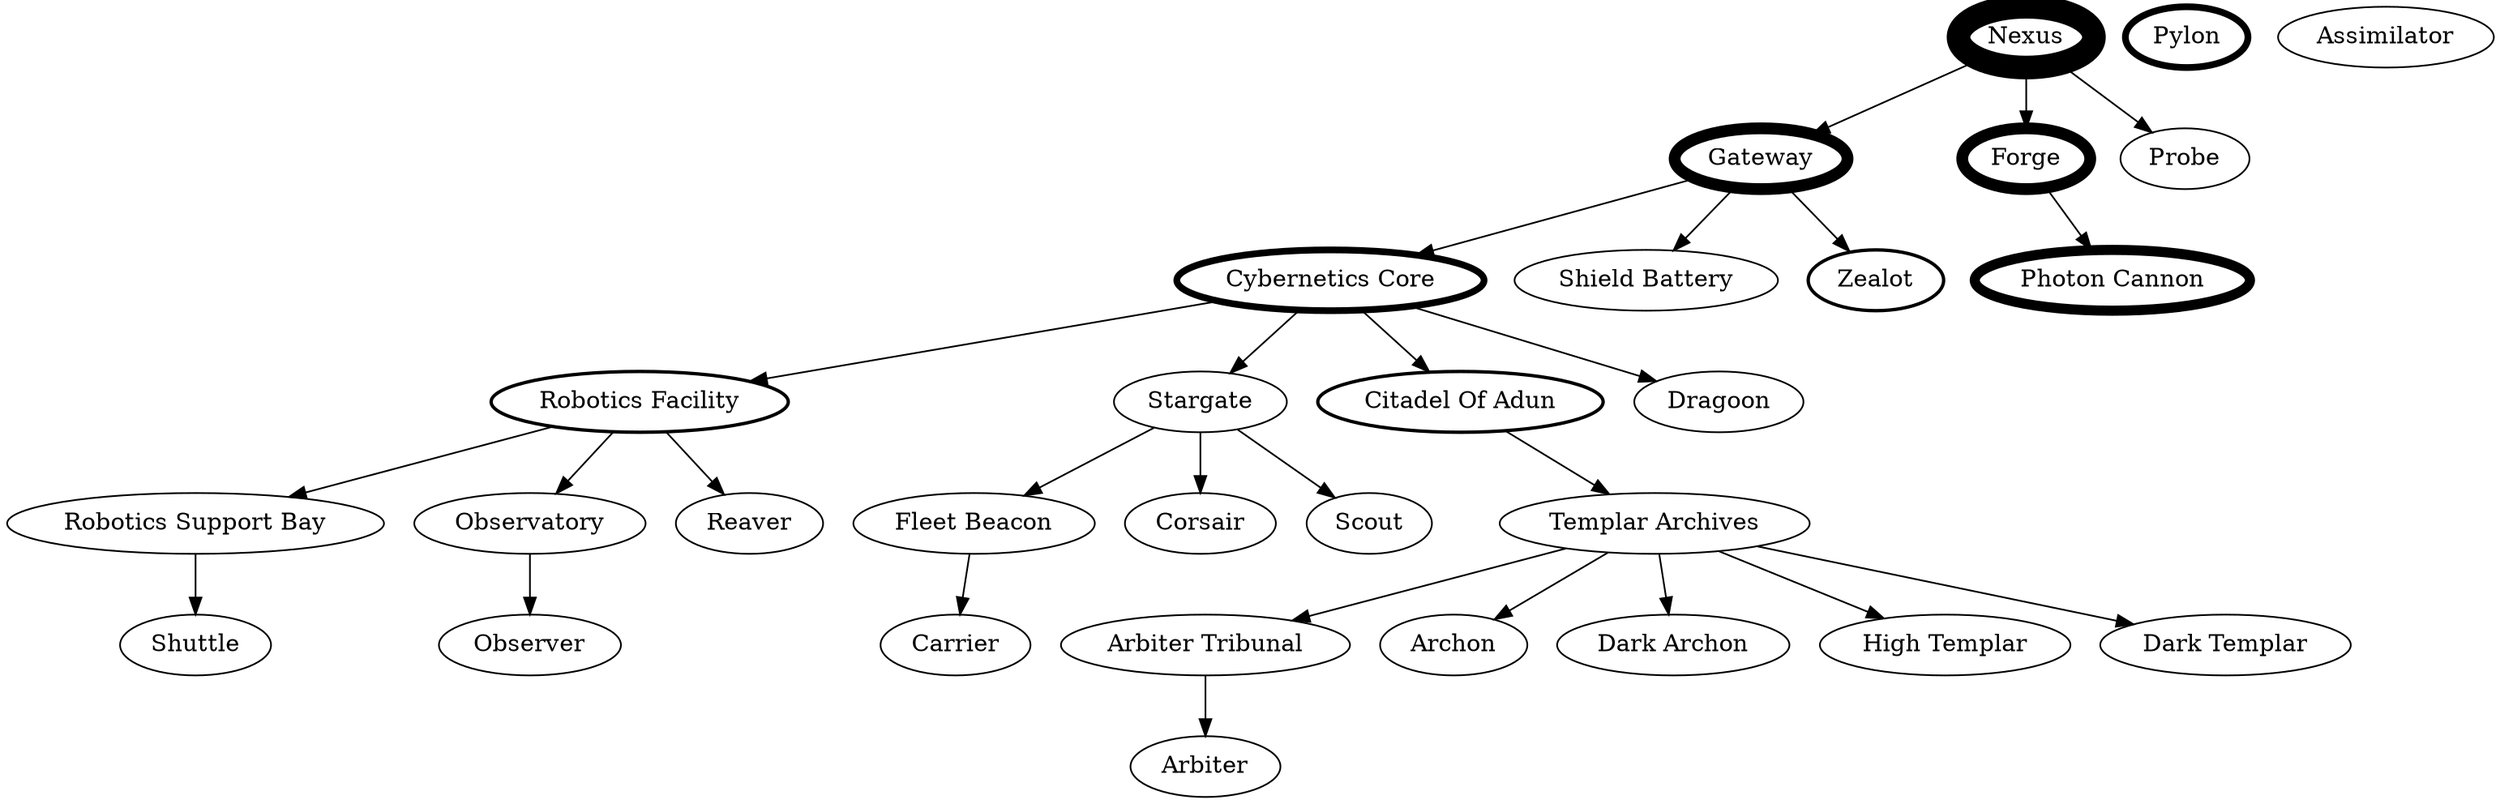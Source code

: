 digraph G {
0 [depth=0, label=Nexus, penwidth=14, strength=14, x=0, y=0, z=0];
1 [depth=2147483647, label=Pylon, penwidth=4, strength=4, x=0, y=0, z=0];
2 [depth=2147483647, label=Assimilator, penwidth=1, strength=1, x=0, y=0, z=0];
3 [depth=1, label=Gateway, penwidth=7, strength=7, x=0, y=0, z=0];
4 [depth=1, label=Forge, penwidth=7, strength=7, x=0, y=0, z=0];
5 [depth=1, label=Probe, penwidth=1, strength=1, x=0, y=0, z=0];
6 [depth=2, label="Cybernetics Core", penwidth=4, strength=4, x=0, y=0, z=0];
7 [depth=2, label="Shield Battery", penwidth=1, strength=1, x=0, y=0, z=0];
8 [depth=2, label="Photon Cannon", penwidth=6, strength=6, x=0, y=0, z=0];
9 [depth=2, label=Zealot, penwidth=2, strength=2, x=0, y=0, z=0];
10 [depth=3, label="Robotics Facility", penwidth=2, strength=2, x=0, y=0, z=0];
11 [depth=3, label=Stargate, penwidth=1, strength=1, x=0, y=0, z=0];
12 [depth=3, label="Citadel Of Adun", penwidth=2, strength=2, x=0, y=0, z=0];
13 [depth=3, label=Dragoon, penwidth=1, strength=1, x=0, y=0, z=0];
14 [depth=4, label="Robotics Support Bay", penwidth=1, strength=1, x=0, y=0, z=0];
15 [depth=4, label=Observatory, penwidth=1, strength=1, x=0, y=0, z=0];
16 [depth=4, label="Fleet Beacon", penwidth=1, strength=1, x=0, y=0, z=0];
17 [depth=4, label="Templar Archives", penwidth=1, strength=1, x=0, y=0, z=0];
18 [depth=4, label=Reaver, penwidth=1, strength=1, x=0, y=0, z=0];
19 [depth=4, label=Corsair, penwidth=1, strength=1, x=0, y=0, z=0];
20 [depth=4, label=Scout, penwidth=1, strength=1, x=0, y=0, z=0];
21 [depth=5, label="Arbiter Tribunal", penwidth=1, strength=1, x=0, y=0, z=0];
22 [depth=5, label=Shuttle, penwidth=1, strength=1, x=0, y=0, z=0];
23 [depth=5, label=Observer, penwidth=1, strength=1, x=0, y=0, z=0];
24 [depth=5, label=Carrier, penwidth=1, strength=1, x=0, y=0, z=0];
25 [depth=5, label=Archon, penwidth=1, strength=1, x=0, y=0, z=0];
26 [depth=5, label="Dark Archon", penwidth=1, strength=1, x=0, y=0, z=0];
27 [depth=5, label="High Templar", penwidth=1, strength=1, x=0, y=0, z=0];
28 [depth=5, label="Dark Templar", penwidth=1, strength=1, x=0, y=0, z=0];
29 [depth=6, label=Arbiter, penwidth=1, strength=1, x=0, y=0, z=0];
0->3 ;
0->4 ;
0->5 ;
3->6 ;
3->7 ;
4->8 ;
3->9 ;
6->10 ;
6->11 ;
6->12 ;
6->13 ;
10->14 ;
10->15 ;
11->16 ;
12->17 ;
10->18 ;
11->19 ;
11->20 ;
17->21 ;
14->22 ;
15->23 ;
16->24 ;
17->25 ;
17->26 ;
17->27 ;
17->28 ;
21->29 ;
}
